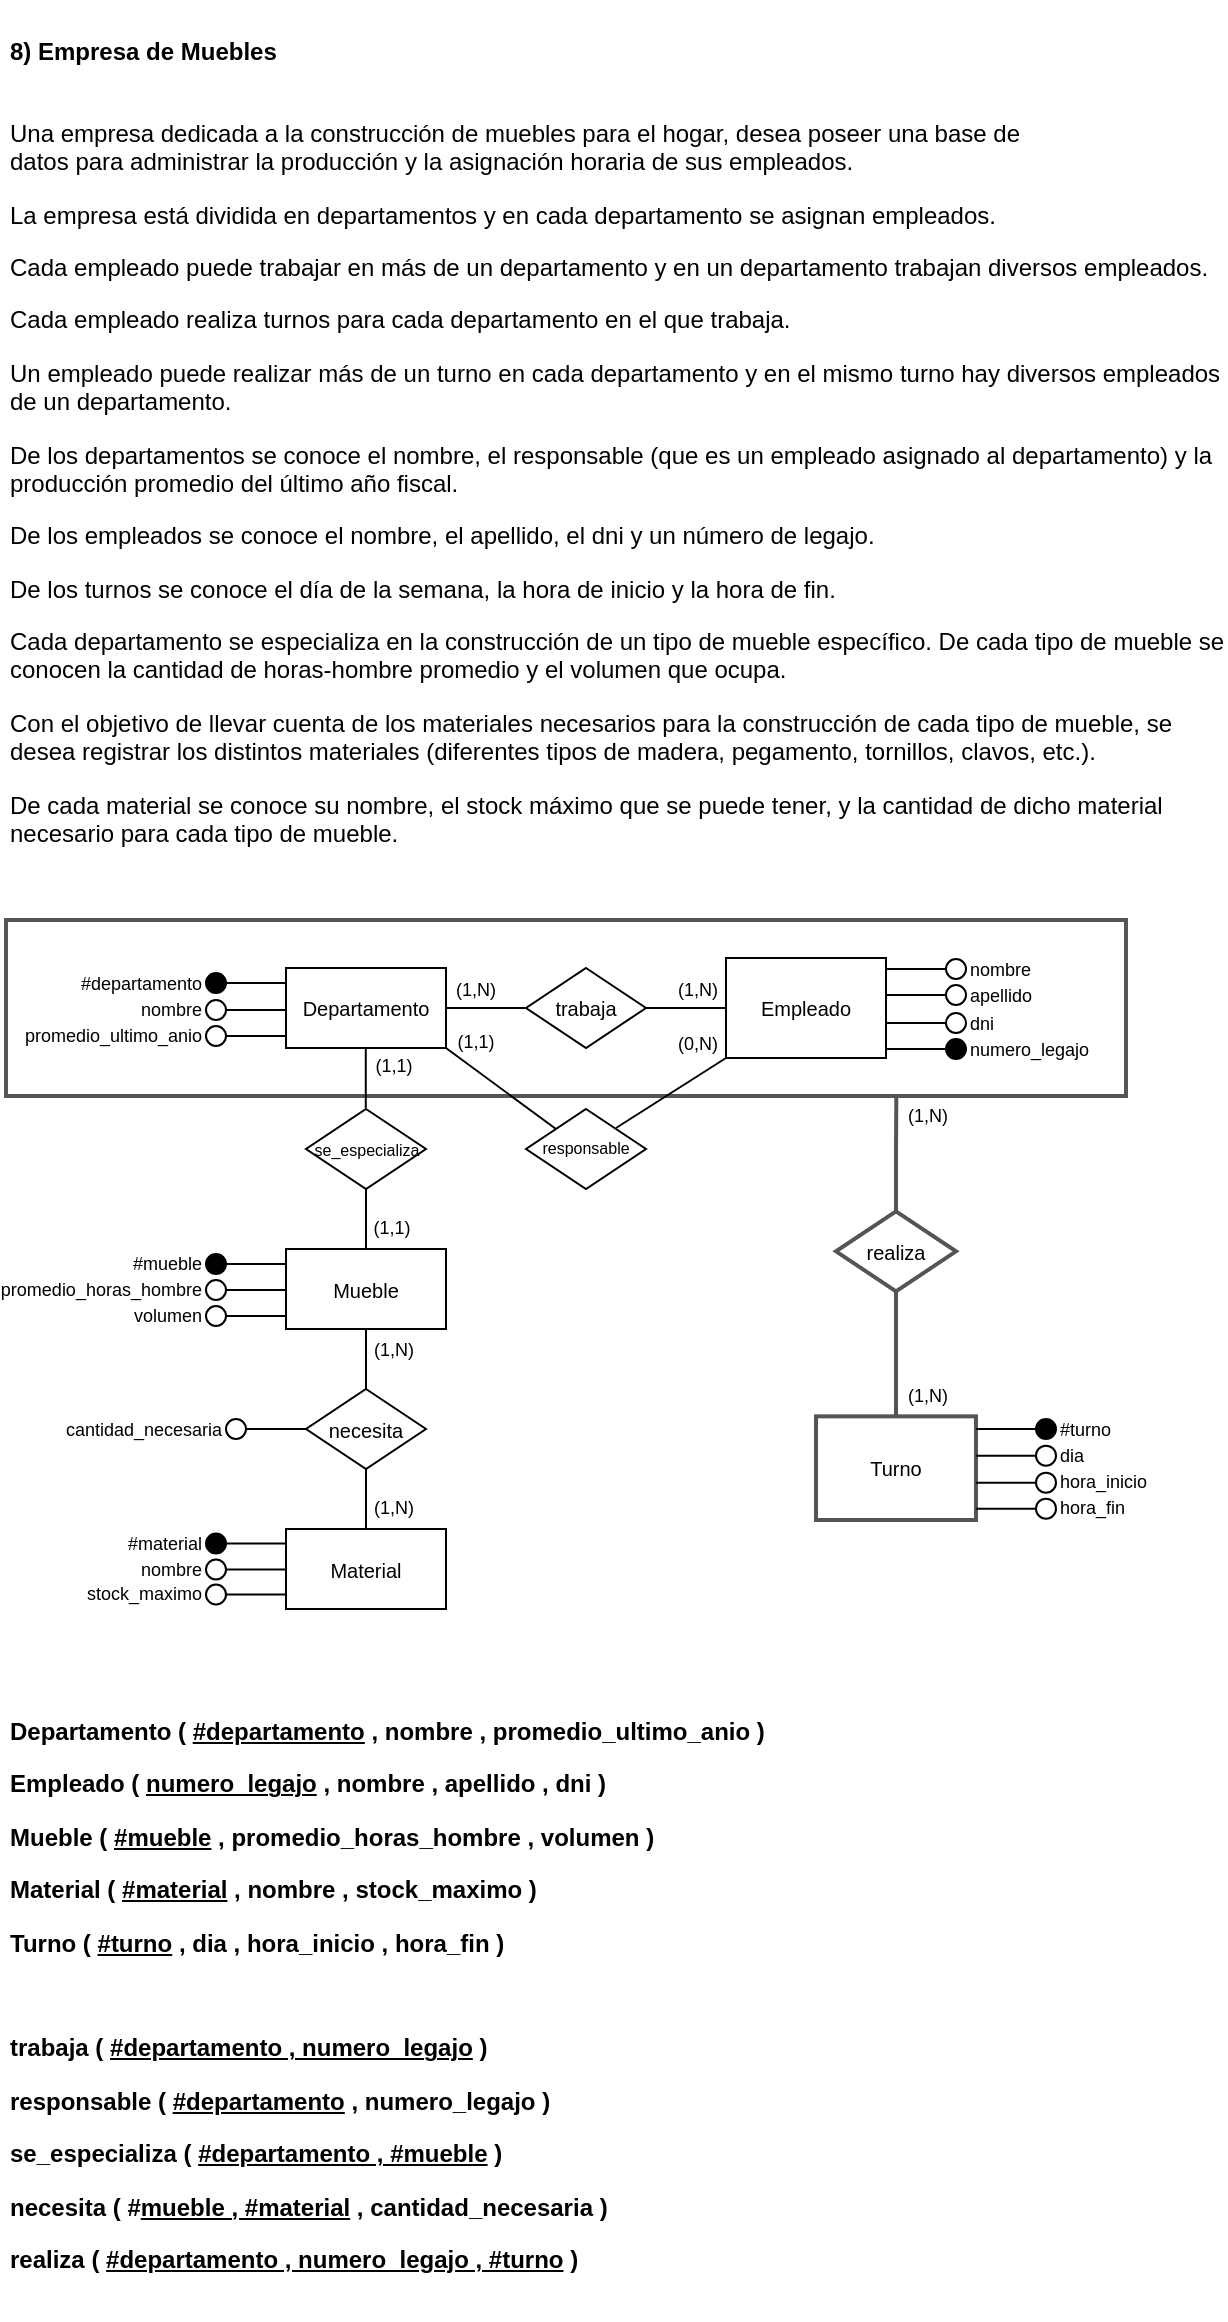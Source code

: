 <mxfile version="28.2.1">
  <diagram name="Page-1" id="txSvDVYumE7NUMxKTKsU">
    <mxGraphModel dx="-1761" dy="860" grid="1" gridSize="10" guides="1" tooltips="1" connect="1" arrows="1" fold="1" page="1" pageScale="1" pageWidth="850" pageHeight="1100" math="0" shadow="0">
      <root>
        <mxCell id="0" />
        <mxCell id="1" parent="0" />
        <mxCell id="6KYaLly6HS5aU-zTOS-U-277" value="" style="rounded=0;whiteSpace=wrap;html=1;fillColor=none;strokeWidth=2;strokeColor=light-dark(#555555, #ededed);" parent="1" vertex="1">
          <mxGeometry x="3440" y="500.0" width="560" height="88" as="geometry" />
        </mxCell>
        <mxCell id="6KYaLly6HS5aU-zTOS-U-210" value="&lt;p&gt;&lt;b&gt;8) Empresa de Muebles&lt;/b&gt;&lt;/p&gt;&lt;p&gt;&lt;b&gt;&lt;br&gt;&lt;/b&gt;Una empresa dedicada a la construcción de muebles para el hogar, desea poseer una base de &lt;br&gt;datos para administrar la producción y la asignación horaria de sus empleados.&amp;nbsp;&lt;/p&gt;&lt;p&gt;La empresa está dividida en departamentos y en cada departamento se asignan empleados.&amp;nbsp;&lt;/p&gt;&lt;p&gt;Cada empleado puede trabajar en más de un departamento y en un departamento trabajan diversos empleados.&amp;nbsp;&lt;/p&gt;&lt;p&gt;&lt;span style=&quot;background-color: initial;&quot;&gt;Cada empleado realiza turnos para cada departamento en el que trabaja.&amp;nbsp;&lt;/span&gt;&lt;/p&gt;&lt;p&gt;&lt;span style=&quot;background-color: initial;&quot;&gt;Un&amp;nbsp;&lt;/span&gt;&lt;span style=&quot;background-color: initial;&quot;&gt;empleado puede realizar más de un turno en cada departamento y en el mismo turno hay&amp;nbsp;&lt;/span&gt;&lt;span style=&quot;background-color: initial;&quot;&gt;diversos empleados de un departamento.&lt;/span&gt;&lt;/p&gt;&lt;p&gt;&lt;span style=&quot;background-color: initial;&quot;&gt;De los departamentos se conoce el nombre, el responsable (que es un empleado asignado al&amp;nbsp;&lt;/span&gt;&lt;span style=&quot;background-color: initial;&quot;&gt;departamento) y la producción promedio del último año fiscal.&amp;nbsp;&lt;/span&gt;&lt;/p&gt;&lt;p&gt;&lt;span style=&quot;background-color: initial;&quot;&gt;De los empleados se conoce el&amp;nbsp;&lt;/span&gt;&lt;span style=&quot;background-color: initial;&quot;&gt;nombre, el apellido, el dni y un número de legajo.&amp;nbsp;&lt;/span&gt;&lt;/p&gt;&lt;p&gt;&lt;span style=&quot;background-color: initial;&quot;&gt;De los turnos se conoce el día de la semana,&amp;nbsp;&lt;/span&gt;&lt;span style=&quot;background-color: initial;&quot;&gt;la hora de inicio y la hora de fin.&lt;/span&gt;&lt;/p&gt;&lt;p&gt;&lt;span style=&quot;background-color: initial;&quot;&gt;Cada departamento se especializa en la construcción de un tipo de mueble específico. De cada&amp;nbsp;&lt;/span&gt;&lt;span style=&quot;background-color: initial;&quot;&gt;tipo de mueble se conocen la cantidad de horas-hombre promedio y el volumen que ocupa.&lt;/span&gt;&lt;/p&gt;&lt;p&gt;&lt;span style=&quot;background-color: initial;&quot;&gt;Con el objetivo de llevar cuenta de los materiales necesarios para la construcción de cada tipo&amp;nbsp;&lt;/span&gt;&lt;span style=&quot;background-color: initial;&quot;&gt;de mueble, se desea registrar los distintos materiales (diferentes tipos de madera, pegamento,&amp;nbsp;&lt;/span&gt;&lt;span style=&quot;background-color: initial;&quot;&gt;tornillos, clavos, etc.).&amp;nbsp;&lt;/span&gt;&lt;/p&gt;&lt;p&gt;&lt;span style=&quot;background-color: initial;&quot;&gt;De cada material se conoce su nombre, el stock máximo que se puede&amp;nbsp;&lt;/span&gt;&lt;span style=&quot;background-color: initial;&quot;&gt;tener, y la cantidad de dicho material necesario para cada tipo de mueble.&lt;/span&gt;&lt;/p&gt;" style="text;whiteSpace=wrap;html=1;" parent="1" vertex="1">
          <mxGeometry x="3440" y="40" width="610" height="383" as="geometry" />
        </mxCell>
        <mxCell id="6KYaLly6HS5aU-zTOS-U-211" style="edgeStyle=orthogonalEdgeStyle;rounded=0;orthogonalLoop=1;jettySize=auto;html=1;entryX=-0.008;entryY=0.477;entryDx=0;entryDy=0;endArrow=none;endFill=0;exitX=1;exitY=0.5;exitDx=0;exitDy=0;entryPerimeter=0;" parent="1" source="6KYaLly6HS5aU-zTOS-U-212" target="6KYaLly6HS5aU-zTOS-U-221" edge="1">
          <mxGeometry relative="1" as="geometry" />
        </mxCell>
        <mxCell id="6KYaLly6HS5aU-zTOS-U-212" value="&lt;span style=&quot;font-size: 10px;&quot;&gt;Departamento&lt;/span&gt;" style="rounded=0;whiteSpace=wrap;html=1;fontSize=12;" parent="1" vertex="1">
          <mxGeometry x="3580" y="524.0" width="80" height="40" as="geometry" />
        </mxCell>
        <mxCell id="6KYaLly6HS5aU-zTOS-U-213" value="" style="endArrow=none;html=1;rounded=0;entryX=0;entryY=0.5;entryDx=0;entryDy=0;" parent="1" edge="1">
          <mxGeometry width="50" height="50" relative="1" as="geometry">
            <mxPoint x="3550" y="558.0" as="sourcePoint" />
            <mxPoint x="3580" y="558.0" as="targetPoint" />
          </mxGeometry>
        </mxCell>
        <mxCell id="6KYaLly6HS5aU-zTOS-U-214" value="" style="endArrow=none;html=1;rounded=0;entryX=0;entryY=0.5;entryDx=0;entryDy=0;" parent="1" edge="1">
          <mxGeometry width="50" height="50" relative="1" as="geometry">
            <mxPoint x="3550" y="545.0" as="sourcePoint" />
            <mxPoint x="3580" y="545.0" as="targetPoint" />
          </mxGeometry>
        </mxCell>
        <mxCell id="6KYaLly6HS5aU-zTOS-U-215" value="" style="ellipse;whiteSpace=wrap;html=1;aspect=fixed;fillColor=#FFFFFF;gradientColor=none;fontColor=#FFFFFF;labelBorderColor=default;" parent="1" vertex="1">
          <mxGeometry x="3540" y="540.0" width="10" height="10" as="geometry" />
        </mxCell>
        <mxCell id="6KYaLly6HS5aU-zTOS-U-216" value="" style="ellipse;whiteSpace=wrap;html=1;aspect=fixed;" parent="1" vertex="1">
          <mxGeometry x="3540" y="553.0" width="10" height="10" as="geometry" />
        </mxCell>
        <mxCell id="6KYaLly6HS5aU-zTOS-U-217" value="&lt;div style=&quot;text-align: left;&quot;&gt;&lt;span style=&quot;background-color: transparent; text-wrap-mode: nowrap;&quot;&gt;nombre&lt;/span&gt;&lt;/div&gt;" style="text;html=1;align=right;verticalAlign=middle;whiteSpace=wrap;rounded=1;fontSize=9;" parent="1" vertex="1">
          <mxGeometry x="3500" y="540.0" width="40" height="10" as="geometry" />
        </mxCell>
        <mxCell id="6KYaLly6HS5aU-zTOS-U-218" value="&lt;span style=&quot;text-align: left; text-wrap-mode: nowrap;&quot;&gt;promedio_ultimo_anio&lt;/span&gt;" style="text;html=1;align=right;verticalAlign=middle;whiteSpace=wrap;rounded=1;fontSize=9;" parent="1" vertex="1">
          <mxGeometry x="3500" y="553.0" width="40" height="10" as="geometry" />
        </mxCell>
        <mxCell id="6KYaLly6HS5aU-zTOS-U-219" value="Empleado" style="rounded=0;whiteSpace=wrap;html=1;fontSize=10;" parent="1" vertex="1">
          <mxGeometry x="3800" y="519" width="80" height="50" as="geometry" />
        </mxCell>
        <mxCell id="6KYaLly6HS5aU-zTOS-U-220" style="edgeStyle=orthogonalEdgeStyle;rounded=0;orthogonalLoop=1;jettySize=auto;html=1;entryX=0;entryY=0.5;entryDx=0;entryDy=0;endArrow=none;endFill=0;" parent="1" source="6KYaLly6HS5aU-zTOS-U-221" target="6KYaLly6HS5aU-zTOS-U-219" edge="1">
          <mxGeometry relative="1" as="geometry" />
        </mxCell>
        <mxCell id="6KYaLly6HS5aU-zTOS-U-221" value="&lt;font&gt;trabaja&lt;/font&gt;" style="rhombus;whiteSpace=wrap;html=1;align=center;fontSize=10;" parent="1" vertex="1">
          <mxGeometry x="3700" y="524.0" width="60" height="40" as="geometry" />
        </mxCell>
        <mxCell id="6KYaLly6HS5aU-zTOS-U-222" value="&lt;span style=&quot;text-wrap-mode: nowrap;&quot;&gt;nombre&lt;/span&gt;" style="text;html=1;align=left;verticalAlign=middle;whiteSpace=wrap;rounded=0;fontSize=9;container=0;" parent="1" vertex="1">
          <mxGeometry x="3920" y="519.5" width="30" height="10" as="geometry" />
        </mxCell>
        <mxCell id="6KYaLly6HS5aU-zTOS-U-223" value="&lt;span style=&quot;text-wrap-mode: nowrap;&quot;&gt;apellido&lt;/span&gt;" style="text;html=1;align=left;verticalAlign=middle;whiteSpace=wrap;rounded=0;fontSize=9;container=0;" parent="1" vertex="1">
          <mxGeometry x="3920" y="532.5" width="30" height="10" as="geometry" />
        </mxCell>
        <mxCell id="6KYaLly6HS5aU-zTOS-U-224" value="" style="endArrow=none;html=1;rounded=0;entryX=0;entryY=0.5;entryDx=0;entryDy=0;" parent="1" target="6KYaLly6HS5aU-zTOS-U-225" edge="1">
          <mxGeometry width="50" height="50" relative="1" as="geometry">
            <mxPoint x="3880" y="537.5" as="sourcePoint" />
            <mxPoint x="3910" y="532.5" as="targetPoint" />
          </mxGeometry>
        </mxCell>
        <mxCell id="6KYaLly6HS5aU-zTOS-U-225" value="" style="ellipse;whiteSpace=wrap;html=1;aspect=fixed;container=0;" parent="1" vertex="1">
          <mxGeometry x="3910" y="532.5" width="10" height="10" as="geometry" />
        </mxCell>
        <mxCell id="6KYaLly6HS5aU-zTOS-U-226" value="" style="endArrow=none;html=1;rounded=0;entryX=0;entryY=0.5;entryDx=0;entryDy=0;" parent="1" target="6KYaLly6HS5aU-zTOS-U-227" edge="1">
          <mxGeometry width="50" height="50" relative="1" as="geometry">
            <mxPoint x="3880" y="524.5" as="sourcePoint" />
            <mxPoint x="3910" y="519.5" as="targetPoint" />
          </mxGeometry>
        </mxCell>
        <mxCell id="6KYaLly6HS5aU-zTOS-U-227" value="" style="ellipse;whiteSpace=wrap;html=1;aspect=fixed;container=0;" parent="1" vertex="1">
          <mxGeometry x="3910" y="519.5" width="10" height="10" as="geometry" />
        </mxCell>
        <mxCell id="6KYaLly6HS5aU-zTOS-U-228" value="(1,N)" style="text;html=1;align=center;verticalAlign=middle;whiteSpace=wrap;rounded=0;fontSize=9;" parent="1" vertex="1">
          <mxGeometry x="3775" y="530.0" width="22" height="10" as="geometry" />
        </mxCell>
        <mxCell id="6KYaLly6HS5aU-zTOS-U-229" value="(1,N)" style="text;html=1;align=center;verticalAlign=middle;whiteSpace=wrap;rounded=0;fontSize=9;" parent="1" vertex="1">
          <mxGeometry x="3665" y="530.0" width="20" height="10" as="geometry" />
        </mxCell>
        <mxCell id="6KYaLly6HS5aU-zTOS-U-230" style="edgeStyle=orthogonalEdgeStyle;rounded=0;orthogonalLoop=1;jettySize=auto;html=1;endArrow=none;endFill=0;strokeWidth=2;strokeColor=light-dark(#555555, #ededed);" parent="1" source="6KYaLly6HS5aU-zTOS-U-231" target="6KYaLly6HS5aU-zTOS-U-238" edge="1">
          <mxGeometry relative="1" as="geometry" />
        </mxCell>
        <mxCell id="6KYaLly6HS5aU-zTOS-U-231" value="Turno" style="rounded=0;whiteSpace=wrap;html=1;fontSize=10;strokeWidth=2;strokeColor=light-dark(#555555, #ededed);" parent="1" vertex="1">
          <mxGeometry x="3845" y="748.18" width="80" height="51.82" as="geometry" />
        </mxCell>
        <mxCell id="6KYaLly6HS5aU-zTOS-U-232" value="&lt;span style=&quot;text-wrap-mode: nowrap;&quot;&gt;hora_inicio&lt;/span&gt;" style="text;html=1;align=left;verticalAlign=middle;whiteSpace=wrap;rounded=0;fontSize=9;container=0;" parent="1" vertex="1">
          <mxGeometry x="3965" y="776.32" width="30" height="10" as="geometry" />
        </mxCell>
        <mxCell id="6KYaLly6HS5aU-zTOS-U-233" value="&lt;span style=&quot;text-wrap-mode: nowrap;&quot;&gt;hora_fin&lt;/span&gt;" style="text;html=1;align=left;verticalAlign=middle;whiteSpace=wrap;rounded=0;fontSize=9;container=0;" parent="1" vertex="1">
          <mxGeometry x="3965" y="789.32" width="30" height="10" as="geometry" />
        </mxCell>
        <mxCell id="6KYaLly6HS5aU-zTOS-U-234" value="" style="endArrow=none;html=1;rounded=0;entryX=0;entryY=0.5;entryDx=0;entryDy=0;" parent="1" target="6KYaLly6HS5aU-zTOS-U-235" edge="1">
          <mxGeometry width="50" height="50" relative="1" as="geometry">
            <mxPoint x="3925" y="794.32" as="sourcePoint" />
            <mxPoint x="3955" y="789.32" as="targetPoint" />
          </mxGeometry>
        </mxCell>
        <mxCell id="6KYaLly6HS5aU-zTOS-U-235" value="" style="ellipse;whiteSpace=wrap;html=1;aspect=fixed;container=0;" parent="1" vertex="1">
          <mxGeometry x="3955" y="789.32" width="10" height="10" as="geometry" />
        </mxCell>
        <mxCell id="6KYaLly6HS5aU-zTOS-U-236" value="" style="endArrow=none;html=1;rounded=0;entryX=0;entryY=0.5;entryDx=0;entryDy=0;" parent="1" target="6KYaLly6HS5aU-zTOS-U-237" edge="1">
          <mxGeometry width="50" height="50" relative="1" as="geometry">
            <mxPoint x="3925" y="781.32" as="sourcePoint" />
            <mxPoint x="3955" y="776.32" as="targetPoint" />
          </mxGeometry>
        </mxCell>
        <mxCell id="6KYaLly6HS5aU-zTOS-U-237" value="" style="ellipse;whiteSpace=wrap;html=1;aspect=fixed;container=0;" parent="1" vertex="1">
          <mxGeometry x="3955" y="776.32" width="10" height="10" as="geometry" />
        </mxCell>
        <mxCell id="6KYaLly6HS5aU-zTOS-U-238" value="&lt;font&gt;realiza&lt;/font&gt;" style="rhombus;whiteSpace=wrap;html=1;align=center;fontSize=10;strokeWidth=2;strokeColor=light-dark(#555555, #ededed);" parent="1" vertex="1">
          <mxGeometry x="3855" y="645.68" width="60" height="40" as="geometry" />
        </mxCell>
        <mxCell id="6KYaLly6HS5aU-zTOS-U-239" value="(1,N)" style="text;html=1;align=center;verticalAlign=middle;whiteSpace=wrap;rounded=0;fontSize=9;" parent="1" vertex="1">
          <mxGeometry x="3890" y="733.18" width="22" height="10" as="geometry" />
        </mxCell>
        <mxCell id="6KYaLly6HS5aU-zTOS-U-240" value="(1,N)" style="text;html=1;align=center;verticalAlign=middle;whiteSpace=wrap;rounded=0;fontSize=9;" parent="1" vertex="1">
          <mxGeometry x="3890" y="593.18" width="22" height="10" as="geometry" />
        </mxCell>
        <mxCell id="6KYaLly6HS5aU-zTOS-U-241" value="" style="rhombus;whiteSpace=wrap;html=1;align=center;fontSize=10;" parent="1" vertex="1">
          <mxGeometry x="3700" y="594.5" width="60" height="40" as="geometry" />
        </mxCell>
        <mxCell id="6KYaLly6HS5aU-zTOS-U-242" value="&lt;span style=&quot;text-wrap-mode: nowrap;&quot;&gt;dni&lt;/span&gt;" style="text;html=1;align=left;verticalAlign=middle;whiteSpace=wrap;rounded=0;fontSize=9;container=0;" parent="1" vertex="1">
          <mxGeometry x="3920" y="546.5" width="30" height="10" as="geometry" />
        </mxCell>
        <mxCell id="6KYaLly6HS5aU-zTOS-U-243" value="&lt;span style=&quot;text-wrap-mode: nowrap;&quot;&gt;numero_legajo&lt;/span&gt;" style="text;html=1;align=left;verticalAlign=middle;whiteSpace=wrap;rounded=0;fontSize=9;container=0;" parent="1" vertex="1">
          <mxGeometry x="3920" y="559.5" width="30" height="10" as="geometry" />
        </mxCell>
        <mxCell id="6KYaLly6HS5aU-zTOS-U-244" value="" style="endArrow=none;html=1;rounded=0;entryX=0;entryY=0.5;entryDx=0;entryDy=0;" parent="1" target="6KYaLly6HS5aU-zTOS-U-245" edge="1">
          <mxGeometry width="50" height="50" relative="1" as="geometry">
            <mxPoint x="3880" y="564.5" as="sourcePoint" />
            <mxPoint x="3910" y="559.5" as="targetPoint" />
          </mxGeometry>
        </mxCell>
        <mxCell id="6KYaLly6HS5aU-zTOS-U-245" value="" style="ellipse;whiteSpace=wrap;html=1;aspect=fixed;container=0;fillColor=#000000;" parent="1" vertex="1">
          <mxGeometry x="3910" y="559.5" width="10" height="10" as="geometry" />
        </mxCell>
        <mxCell id="6KYaLly6HS5aU-zTOS-U-246" value="" style="endArrow=none;html=1;rounded=0;entryX=0;entryY=0.5;entryDx=0;entryDy=0;" parent="1" target="6KYaLly6HS5aU-zTOS-U-247" edge="1">
          <mxGeometry width="50" height="50" relative="1" as="geometry">
            <mxPoint x="3880" y="551.5" as="sourcePoint" />
            <mxPoint x="3910" y="546.5" as="targetPoint" />
          </mxGeometry>
        </mxCell>
        <mxCell id="6KYaLly6HS5aU-zTOS-U-247" value="" style="ellipse;whiteSpace=wrap;html=1;aspect=fixed;container=0;" parent="1" vertex="1">
          <mxGeometry x="3910" y="546.5" width="10" height="10" as="geometry" />
        </mxCell>
        <mxCell id="6KYaLly6HS5aU-zTOS-U-248" value="&lt;span style=&quot;text-wrap-mode: nowrap;&quot;&gt;dia&lt;/span&gt;" style="text;html=1;align=left;verticalAlign=middle;whiteSpace=wrap;rounded=0;fontSize=9;container=0;" parent="1" vertex="1">
          <mxGeometry x="3965" y="762.82" width="30" height="10" as="geometry" />
        </mxCell>
        <mxCell id="6KYaLly6HS5aU-zTOS-U-249" value="" style="endArrow=none;html=1;rounded=0;entryX=0;entryY=0.5;entryDx=0;entryDy=0;" parent="1" target="6KYaLly6HS5aU-zTOS-U-250" edge="1">
          <mxGeometry width="50" height="50" relative="1" as="geometry">
            <mxPoint x="3925" y="767.82" as="sourcePoint" />
            <mxPoint x="3955" y="762.82" as="targetPoint" />
          </mxGeometry>
        </mxCell>
        <mxCell id="6KYaLly6HS5aU-zTOS-U-250" value="" style="ellipse;whiteSpace=wrap;html=1;aspect=fixed;container=0;" parent="1" vertex="1">
          <mxGeometry x="3955" y="762.82" width="10" height="10" as="geometry" />
        </mxCell>
        <mxCell id="6KYaLly6HS5aU-zTOS-U-251" style="edgeStyle=orthogonalEdgeStyle;rounded=0;orthogonalLoop=1;jettySize=auto;html=1;entryX=0.5;entryY=0;entryDx=0;entryDy=0;endArrow=none;endFill=0;" parent="1" source="6KYaLly6HS5aU-zTOS-U-252" target="6KYaLly6HS5aU-zTOS-U-267" edge="1">
          <mxGeometry relative="1" as="geometry" />
        </mxCell>
        <mxCell id="6KYaLly6HS5aU-zTOS-U-252" value="&lt;span style=&quot;font-size: 10px;&quot;&gt;Mueble&lt;/span&gt;" style="rounded=0;whiteSpace=wrap;html=1;fontSize=12;" parent="1" vertex="1">
          <mxGeometry x="3580" y="664.5" width="80" height="40" as="geometry" />
        </mxCell>
        <mxCell id="6KYaLly6HS5aU-zTOS-U-253" value="" style="endArrow=none;html=1;rounded=0;entryX=0;entryY=0.5;entryDx=0;entryDy=0;" parent="1" edge="1">
          <mxGeometry width="50" height="50" relative="1" as="geometry">
            <mxPoint x="3550" y="685.0" as="sourcePoint" />
            <mxPoint x="3580" y="685.0" as="targetPoint" />
          </mxGeometry>
        </mxCell>
        <mxCell id="6KYaLly6HS5aU-zTOS-U-254" value="" style="endArrow=none;html=1;rounded=0;entryX=0;entryY=0.5;entryDx=0;entryDy=0;" parent="1" edge="1">
          <mxGeometry width="50" height="50" relative="1" as="geometry">
            <mxPoint x="3550" y="672.0" as="sourcePoint" />
            <mxPoint x="3580" y="672.0" as="targetPoint" />
          </mxGeometry>
        </mxCell>
        <mxCell id="6KYaLly6HS5aU-zTOS-U-255" value="" style="ellipse;whiteSpace=wrap;html=1;aspect=fixed;fillColor=#000000;gradientColor=none;fontColor=#FFFFFF;labelBorderColor=default;" parent="1" vertex="1">
          <mxGeometry x="3540" y="667.0" width="10" height="10" as="geometry" />
        </mxCell>
        <mxCell id="6KYaLly6HS5aU-zTOS-U-256" value="" style="ellipse;whiteSpace=wrap;html=1;aspect=fixed;" parent="1" vertex="1">
          <mxGeometry x="3540" y="680.0" width="10" height="10" as="geometry" />
        </mxCell>
        <mxCell id="6KYaLly6HS5aU-zTOS-U-257" value="&lt;div style=&quot;text-align: left;&quot;&gt;&lt;span style=&quot;text-wrap-mode: nowrap;&quot;&gt;#mueble&lt;/span&gt;&lt;/div&gt;" style="text;html=1;align=right;verticalAlign=middle;whiteSpace=wrap;rounded=1;fontSize=9;" parent="1" vertex="1">
          <mxGeometry x="3500" y="667.0" width="40" height="10" as="geometry" />
        </mxCell>
        <mxCell id="6KYaLly6HS5aU-zTOS-U-258" value="&lt;span style=&quot;text-align: left; text-wrap-mode: nowrap; background-color: transparent;&quot;&gt;promedio&lt;/span&gt;&lt;span style=&quot;color: light-dark(rgb(0, 0, 0), rgb(255, 255, 255)); text-align: left; text-wrap-mode: nowrap; background-color: transparent;&quot;&gt;_horas_hombre&lt;/span&gt;" style="text;html=1;align=right;verticalAlign=middle;whiteSpace=wrap;rounded=1;fontSize=9;" parent="1" vertex="1">
          <mxGeometry x="3500" y="680.0" width="40" height="10" as="geometry" />
        </mxCell>
        <mxCell id="6KYaLly6HS5aU-zTOS-U-259" value="&lt;span style=&quot;font-size: 10px;&quot;&gt;Material&lt;/span&gt;" style="rounded=0;whiteSpace=wrap;html=1;fontSize=12;" parent="1" vertex="1">
          <mxGeometry x="3580" y="804.5" width="80" height="40" as="geometry" />
        </mxCell>
        <mxCell id="6KYaLly6HS5aU-zTOS-U-260" value="" style="endArrow=none;html=1;rounded=0;entryX=0;entryY=0.5;entryDx=0;entryDy=0;" parent="1" edge="1">
          <mxGeometry width="50" height="50" relative="1" as="geometry">
            <mxPoint x="3550" y="824.75" as="sourcePoint" />
            <mxPoint x="3580" y="824.75" as="targetPoint" />
          </mxGeometry>
        </mxCell>
        <mxCell id="6KYaLly6HS5aU-zTOS-U-261" value="" style="endArrow=none;html=1;rounded=0;entryX=0;entryY=0.5;entryDx=0;entryDy=0;" parent="1" edge="1">
          <mxGeometry width="50" height="50" relative="1" as="geometry">
            <mxPoint x="3550" y="811.75" as="sourcePoint" />
            <mxPoint x="3580" y="811.75" as="targetPoint" />
          </mxGeometry>
        </mxCell>
        <mxCell id="6KYaLly6HS5aU-zTOS-U-262" value="" style="ellipse;whiteSpace=wrap;html=1;aspect=fixed;fillColor=#000000;gradientColor=none;fontColor=#FFFFFF;labelBorderColor=default;" parent="1" vertex="1">
          <mxGeometry x="3540" y="806.75" width="10" height="10" as="geometry" />
        </mxCell>
        <mxCell id="6KYaLly6HS5aU-zTOS-U-263" value="" style="ellipse;whiteSpace=wrap;html=1;aspect=fixed;" parent="1" vertex="1">
          <mxGeometry x="3540" y="819.75" width="10" height="10" as="geometry" />
        </mxCell>
        <mxCell id="6KYaLly6HS5aU-zTOS-U-264" value="&lt;div style=&quot;text-align: left;&quot;&gt;&lt;span style=&quot;text-wrap-mode: nowrap;&quot;&gt;#material&lt;/span&gt;&lt;/div&gt;" style="text;html=1;align=right;verticalAlign=middle;whiteSpace=wrap;rounded=1;fontSize=9;" parent="1" vertex="1">
          <mxGeometry x="3500" y="806.75" width="40" height="10" as="geometry" />
        </mxCell>
        <mxCell id="6KYaLly6HS5aU-zTOS-U-265" value="&lt;span style=&quot;text-align: left; text-wrap-mode: nowrap;&quot;&gt;nombre&lt;/span&gt;" style="text;html=1;align=right;verticalAlign=middle;whiteSpace=wrap;rounded=1;fontSize=9;" parent="1" vertex="1">
          <mxGeometry x="3500" y="819.75" width="40" height="10" as="geometry" />
        </mxCell>
        <mxCell id="6KYaLly6HS5aU-zTOS-U-266" style="edgeStyle=orthogonalEdgeStyle;rounded=0;orthogonalLoop=1;jettySize=auto;html=1;entryX=0.5;entryY=0;entryDx=0;entryDy=0;endArrow=none;endFill=0;" parent="1" source="6KYaLly6HS5aU-zTOS-U-267" target="6KYaLly6HS5aU-zTOS-U-259" edge="1">
          <mxGeometry relative="1" as="geometry" />
        </mxCell>
        <mxCell id="6KYaLly6HS5aU-zTOS-U-267" value="necesita" style="rhombus;whiteSpace=wrap;html=1;align=center;fontSize=10;" parent="1" vertex="1">
          <mxGeometry x="3590" y="734.5" width="60" height="40" as="geometry" />
        </mxCell>
        <mxCell id="6KYaLly6HS5aU-zTOS-U-268" value="" style="endArrow=none;html=1;rounded=0;entryX=0;entryY=0.5;entryDx=0;entryDy=0;" parent="1" edge="1">
          <mxGeometry width="50" height="50" relative="1" as="geometry">
            <mxPoint x="3560" y="754.5" as="sourcePoint" />
            <mxPoint x="3590" y="754.5" as="targetPoint" />
          </mxGeometry>
        </mxCell>
        <mxCell id="6KYaLly6HS5aU-zTOS-U-269" value="" style="ellipse;whiteSpace=wrap;html=1;aspect=fixed;" parent="1" vertex="1">
          <mxGeometry x="3550" y="749.5" width="10" height="10" as="geometry" />
        </mxCell>
        <mxCell id="6KYaLly6HS5aU-zTOS-U-270" value="&lt;span style=&quot;text-align: left; text-wrap-mode: nowrap;&quot;&gt;cantidad_necesaria&lt;/span&gt;" style="text;html=1;align=right;verticalAlign=middle;whiteSpace=wrap;rounded=1;fontSize=9;" parent="1" vertex="1">
          <mxGeometry x="3510" y="749.5" width="40" height="10" as="geometry" />
        </mxCell>
        <mxCell id="6KYaLly6HS5aU-zTOS-U-271" value="&lt;font&gt;responsable&lt;/font&gt;" style="text;html=1;align=center;verticalAlign=middle;whiteSpace=wrap;rounded=0;fontSize=8;" parent="1" vertex="1">
          <mxGeometry x="3715" y="608.0" width="30" height="11" as="geometry" />
        </mxCell>
        <mxCell id="6KYaLly6HS5aU-zTOS-U-272" style="edgeStyle=orthogonalEdgeStyle;rounded=0;orthogonalLoop=1;jettySize=auto;html=1;entryX=0.5;entryY=0;entryDx=0;entryDy=0;endArrow=none;endFill=0;" parent="1" edge="1">
          <mxGeometry relative="1" as="geometry">
            <mxPoint x="3619.89" y="564.0" as="sourcePoint" />
            <mxPoint x="3619.89" y="594.0" as="targetPoint" />
          </mxGeometry>
        </mxCell>
        <mxCell id="6KYaLly6HS5aU-zTOS-U-273" style="edgeStyle=orthogonalEdgeStyle;rounded=0;orthogonalLoop=1;jettySize=auto;html=1;entryX=0.5;entryY=0;entryDx=0;entryDy=0;endArrow=none;endFill=0;" parent="1" source="6KYaLly6HS5aU-zTOS-U-274" edge="1">
          <mxGeometry relative="1" as="geometry">
            <mxPoint x="3620" y="664.5" as="targetPoint" />
          </mxGeometry>
        </mxCell>
        <mxCell id="6KYaLly6HS5aU-zTOS-U-274" value="" style="rhombus;whiteSpace=wrap;html=1;align=center;fontSize=10;" parent="1" vertex="1">
          <mxGeometry x="3590" y="594.5" width="60" height="40" as="geometry" />
        </mxCell>
        <mxCell id="6KYaLly6HS5aU-zTOS-U-275" value="" style="endArrow=none;html=1;rounded=0;entryX=0;entryY=1;entryDx=0;entryDy=0;" parent="1" target="6KYaLly6HS5aU-zTOS-U-219" edge="1">
          <mxGeometry width="50" height="50" relative="1" as="geometry">
            <mxPoint x="3745" y="604.0" as="sourcePoint" />
            <mxPoint x="3750" y="569.0" as="targetPoint" />
          </mxGeometry>
        </mxCell>
        <mxCell id="6KYaLly6HS5aU-zTOS-U-276" value="" style="endArrow=none;html=1;rounded=0;entryX=1;entryY=1;entryDx=0;entryDy=0;exitX=0;exitY=0;exitDx=0;exitDy=0;" parent="1" source="6KYaLly6HS5aU-zTOS-U-241" target="6KYaLly6HS5aU-zTOS-U-212" edge="1">
          <mxGeometry width="50" height="50" relative="1" as="geometry">
            <mxPoint x="3700" y="619.0" as="sourcePoint" />
            <mxPoint x="3750" y="569.0" as="targetPoint" />
          </mxGeometry>
        </mxCell>
        <mxCell id="6KYaLly6HS5aU-zTOS-U-278" value="(1,1)" style="text;html=1;align=center;verticalAlign=middle;whiteSpace=wrap;rounded=0;fontSize=9;" parent="1" vertex="1">
          <mxGeometry x="3665" y="555.5" width="20" height="10" as="geometry" />
        </mxCell>
        <mxCell id="6KYaLly6HS5aU-zTOS-U-279" value="(0,N)" style="text;html=1;align=center;verticalAlign=middle;whiteSpace=wrap;rounded=0;fontSize=9;" parent="1" vertex="1">
          <mxGeometry x="3775" y="556.5" width="22" height="10" as="geometry" />
        </mxCell>
        <mxCell id="6KYaLly6HS5aU-zTOS-U-280" style="edgeStyle=orthogonalEdgeStyle;rounded=0;orthogonalLoop=1;jettySize=auto;html=1;entryX=0.911;entryY=1.015;entryDx=0;entryDy=0;entryPerimeter=0;endArrow=none;endFill=0;strokeWidth=2;strokeColor=light-dark(#555555, #ededed);" parent="1" source="6KYaLly6HS5aU-zTOS-U-238" edge="1">
          <mxGeometry relative="1" as="geometry">
            <mxPoint x="3885.16" y="588.0" as="targetPoint" />
          </mxGeometry>
        </mxCell>
        <mxCell id="6KYaLly6HS5aU-zTOS-U-281" value="&lt;span&gt;se_especializa&lt;/span&gt;" style="text;html=1;align=center;verticalAlign=middle;whiteSpace=wrap;rounded=0;fontSize=8;" parent="1" vertex="1">
          <mxGeometry x="3607.5" y="609.5" width="25" height="10" as="geometry" />
        </mxCell>
        <mxCell id="6KYaLly6HS5aU-zTOS-U-282" value="(1,1)" style="text;html=1;align=center;verticalAlign=middle;whiteSpace=wrap;rounded=0;fontSize=9;" parent="1" vertex="1">
          <mxGeometry x="3622" y="649.25" width="22" height="10" as="geometry" />
        </mxCell>
        <mxCell id="6KYaLly6HS5aU-zTOS-U-283" value="(1,1)" style="text;html=1;align=center;verticalAlign=middle;whiteSpace=wrap;rounded=0;fontSize=9;" parent="1" vertex="1">
          <mxGeometry x="3623" y="567.75" width="22" height="10" as="geometry" />
        </mxCell>
        <mxCell id="6KYaLly6HS5aU-zTOS-U-284" value="(1,N)" style="text;html=1;align=center;verticalAlign=middle;whiteSpace=wrap;rounded=0;fontSize=9;" parent="1" vertex="1">
          <mxGeometry x="3623" y="788.84" width="22" height="10" as="geometry" />
        </mxCell>
        <mxCell id="6KYaLly6HS5aU-zTOS-U-285" value="(1,N)" style="text;html=1;align=center;verticalAlign=middle;whiteSpace=wrap;rounded=0;fontSize=9;" parent="1" vertex="1">
          <mxGeometry x="3623" y="710.16" width="22" height="10" as="geometry" />
        </mxCell>
        <mxCell id="aZ-j11Yv0uq4TwDsToga-1" value="&lt;p&gt;&lt;b&gt;Departamento ( &lt;u&gt;#departamento&lt;/u&gt;&amp;nbsp;, nombre , promedio_ultimo_anio )&lt;/b&gt;&lt;/p&gt;&lt;p&gt;&lt;b&gt;Empleado ( &lt;u&gt;numero_legajo&lt;/u&gt;&amp;nbsp;, nombre , apellido , dni )&lt;/b&gt;&lt;b&gt;&lt;/b&gt;&lt;/p&gt;&lt;p&gt;&lt;b&gt;Mueble (&amp;nbsp;&lt;u&gt;#mueble&lt;/u&gt;&amp;nbsp;, promedio_horas_hombre , volumen )&lt;/b&gt;&lt;b&gt;&lt;/b&gt;&lt;/p&gt;&lt;p&gt;&lt;b&gt;Material (&amp;nbsp;&lt;u&gt;#material&lt;/u&gt;&amp;nbsp;, nombre , stock_maximo&amp;nbsp;)&lt;/b&gt;&lt;b&gt;&lt;/b&gt;&lt;/p&gt;&lt;p&gt;&lt;b&gt;Turno (&amp;nbsp;&lt;u&gt;#turno&lt;/u&gt;&amp;nbsp;, dia , hora_inicio , hora_fin )&lt;/b&gt;&lt;b&gt;&lt;/b&gt;&lt;/p&gt;&lt;p&gt;&lt;b&gt;&lt;br&gt;&lt;/b&gt;&lt;/p&gt;&lt;p&gt;&lt;b&gt;trabaja ( &lt;u&gt;#departamento , numero_legajo&lt;/u&gt; )&lt;/b&gt;&lt;/p&gt;&lt;p&gt;&lt;b&gt;responsable (&amp;nbsp;&lt;u&gt;#departamento&lt;/u&gt; , numero_legajo&amp;nbsp;)&lt;/b&gt;&lt;b&gt;&lt;/b&gt;&lt;/p&gt;&lt;p&gt;&lt;b&gt;se_especializa (&amp;nbsp;&lt;u&gt;#departamento&amp;nbsp;, #mueble&lt;/u&gt; )&lt;/b&gt;&lt;b&gt;&lt;/b&gt;&lt;/p&gt;&lt;p&gt;&lt;b&gt;necesita ( #&lt;u&gt;mueble , #material&lt;/u&gt; , cantidad_necesaria )&lt;/b&gt;&lt;/p&gt;&lt;p&gt;&lt;b&gt;realiza (&amp;nbsp;&lt;/b&gt;&lt;b&gt;&lt;u&gt;#departamento , numero_legajo , #turno&lt;/u&gt;&lt;/b&gt;&lt;b&gt;&amp;nbsp;)&lt;/b&gt;&lt;/p&gt;" style="text;whiteSpace=wrap;html=1;" vertex="1" parent="1">
          <mxGeometry x="3440" y="880" width="560" height="320" as="geometry" />
        </mxCell>
        <mxCell id="aZ-j11Yv0uq4TwDsToga-2" value="" style="endArrow=none;html=1;rounded=0;entryX=0;entryY=0.5;entryDx=0;entryDy=0;" edge="1" parent="1">
          <mxGeometry width="50" height="50" relative="1" as="geometry">
            <mxPoint x="3550" y="531.5" as="sourcePoint" />
            <mxPoint x="3580" y="531.5" as="targetPoint" />
          </mxGeometry>
        </mxCell>
        <mxCell id="aZ-j11Yv0uq4TwDsToga-3" value="" style="ellipse;whiteSpace=wrap;html=1;aspect=fixed;fillColor=#000000;gradientColor=none;fontColor=#FFFFFF;labelBorderColor=default;" vertex="1" parent="1">
          <mxGeometry x="3540" y="526.5" width="10" height="10" as="geometry" />
        </mxCell>
        <mxCell id="aZ-j11Yv0uq4TwDsToga-4" value="&lt;div style=&quot;text-align: left;&quot;&gt;&lt;span style=&quot;background-color: transparent; text-wrap-mode: nowrap;&quot;&gt;#departamento&lt;/span&gt;&lt;/div&gt;" style="text;html=1;align=right;verticalAlign=middle;whiteSpace=wrap;rounded=1;fontSize=9;" vertex="1" parent="1">
          <mxGeometry x="3500" y="526.5" width="40" height="10" as="geometry" />
        </mxCell>
        <mxCell id="aZ-j11Yv0uq4TwDsToga-8" value="" style="endArrow=none;html=1;rounded=0;entryX=0;entryY=0.5;entryDx=0;entryDy=0;" edge="1" parent="1">
          <mxGeometry width="50" height="50" relative="1" as="geometry">
            <mxPoint x="3550" y="698" as="sourcePoint" />
            <mxPoint x="3580" y="698" as="targetPoint" />
          </mxGeometry>
        </mxCell>
        <mxCell id="aZ-j11Yv0uq4TwDsToga-9" value="" style="ellipse;whiteSpace=wrap;html=1;aspect=fixed;" vertex="1" parent="1">
          <mxGeometry x="3540" y="693" width="10" height="10" as="geometry" />
        </mxCell>
        <mxCell id="aZ-j11Yv0uq4TwDsToga-10" value="&lt;span style=&quot;text-align: left; text-wrap-mode: nowrap;&quot;&gt;volumen&lt;/span&gt;" style="text;html=1;align=right;verticalAlign=middle;whiteSpace=wrap;rounded=1;fontSize=9;" vertex="1" parent="1">
          <mxGeometry x="3500" y="693" width="40" height="10" as="geometry" />
        </mxCell>
        <mxCell id="aZ-j11Yv0uq4TwDsToga-11" value="" style="endArrow=none;html=1;rounded=0;entryX=0;entryY=0.5;entryDx=0;entryDy=0;" edge="1" parent="1">
          <mxGeometry width="50" height="50" relative="1" as="geometry">
            <mxPoint x="3550" y="837.25" as="sourcePoint" />
            <mxPoint x="3580" y="837.25" as="targetPoint" />
          </mxGeometry>
        </mxCell>
        <mxCell id="aZ-j11Yv0uq4TwDsToga-12" value="" style="ellipse;whiteSpace=wrap;html=1;aspect=fixed;" vertex="1" parent="1">
          <mxGeometry x="3540" y="832.25" width="10" height="10" as="geometry" />
        </mxCell>
        <mxCell id="aZ-j11Yv0uq4TwDsToga-13" value="&lt;span style=&quot;text-align: left; text-wrap-mode: nowrap;&quot;&gt;stock_maximo&lt;/span&gt;" style="text;html=1;align=right;verticalAlign=middle;whiteSpace=wrap;rounded=1;fontSize=9;" vertex="1" parent="1">
          <mxGeometry x="3500" y="832.25" width="40" height="10" as="geometry" />
        </mxCell>
        <mxCell id="aZ-j11Yv0uq4TwDsToga-14" value="&lt;span style=&quot;text-wrap-mode: nowrap;&quot;&gt;#turno&lt;/span&gt;" style="text;html=1;align=left;verticalAlign=middle;whiteSpace=wrap;rounded=0;fontSize=9;container=0;" vertex="1" parent="1">
          <mxGeometry x="3965" y="749.5" width="30" height="10" as="geometry" />
        </mxCell>
        <mxCell id="aZ-j11Yv0uq4TwDsToga-15" value="" style="endArrow=none;html=1;rounded=0;entryX=0;entryY=0.5;entryDx=0;entryDy=0;" edge="1" parent="1" target="aZ-j11Yv0uq4TwDsToga-16">
          <mxGeometry width="50" height="50" relative="1" as="geometry">
            <mxPoint x="3925" y="754.5" as="sourcePoint" />
            <mxPoint x="3955" y="749.5" as="targetPoint" />
          </mxGeometry>
        </mxCell>
        <mxCell id="aZ-j11Yv0uq4TwDsToga-16" value="" style="ellipse;whiteSpace=wrap;html=1;aspect=fixed;container=0;fillColor=#000000;" vertex="1" parent="1">
          <mxGeometry x="3955" y="749.5" width="10" height="10" as="geometry" />
        </mxCell>
      </root>
    </mxGraphModel>
  </diagram>
</mxfile>
